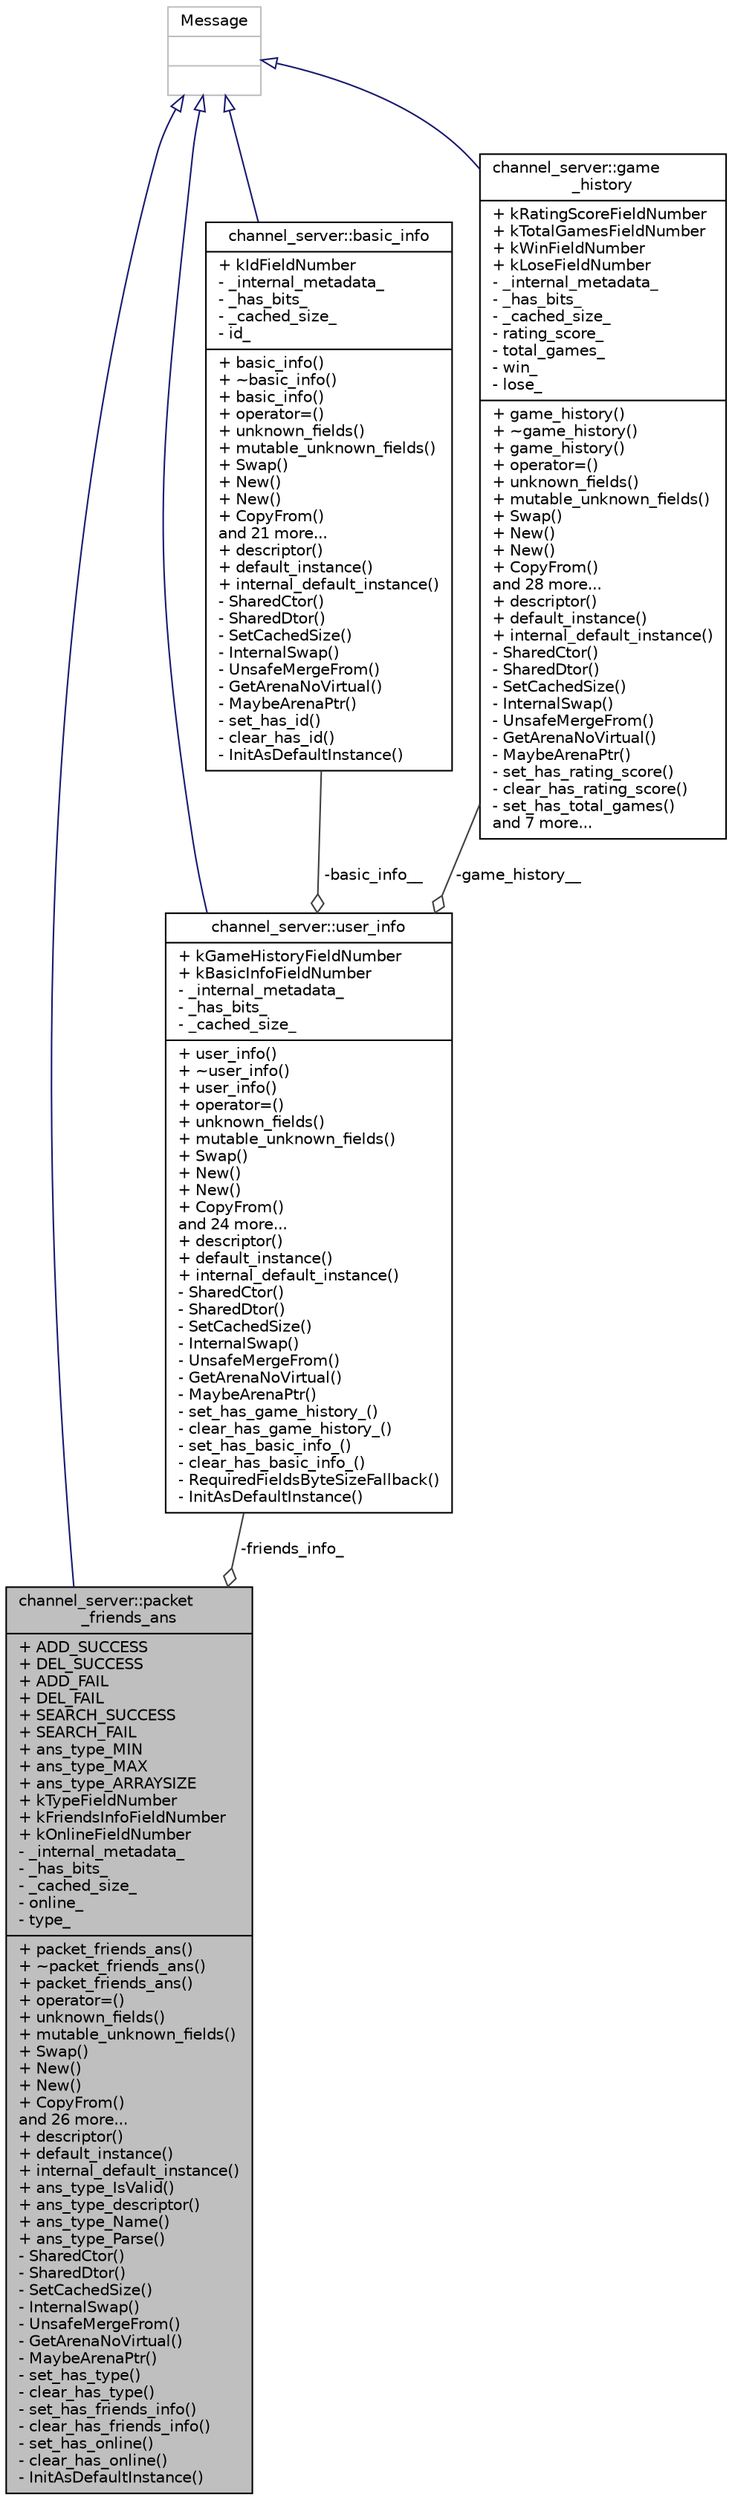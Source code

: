 digraph "channel_server::packet_friends_ans"
{
  edge [fontname="Helvetica",fontsize="10",labelfontname="Helvetica",labelfontsize="10"];
  node [fontname="Helvetica",fontsize="10",shape=record];
  Node2 [label="{channel_server::packet\l_friends_ans\n|+ ADD_SUCCESS\l+ DEL_SUCCESS\l+ ADD_FAIL\l+ DEL_FAIL\l+ SEARCH_SUCCESS\l+ SEARCH_FAIL\l+ ans_type_MIN\l+ ans_type_MAX\l+ ans_type_ARRAYSIZE\l+ kTypeFieldNumber\l+ kFriendsInfoFieldNumber\l+ kOnlineFieldNumber\l- _internal_metadata_\l- _has_bits_\l- _cached_size_\l- online_\l- type_\l|+ packet_friends_ans()\l+ ~packet_friends_ans()\l+ packet_friends_ans()\l+ operator=()\l+ unknown_fields()\l+ mutable_unknown_fields()\l+ Swap()\l+ New()\l+ New()\l+ CopyFrom()\land 26 more...\l+ descriptor()\l+ default_instance()\l+ internal_default_instance()\l+ ans_type_IsValid()\l+ ans_type_descriptor()\l+ ans_type_Name()\l+ ans_type_Parse()\l- SharedCtor()\l- SharedDtor()\l- SetCachedSize()\l- InternalSwap()\l- UnsafeMergeFrom()\l- GetArenaNoVirtual()\l- MaybeArenaPtr()\l- set_has_type()\l- clear_has_type()\l- set_has_friends_info()\l- clear_has_friends_info()\l- set_has_online()\l- clear_has_online()\l- InitAsDefaultInstance()\l}",height=0.2,width=0.4,color="black", fillcolor="grey75", style="filled", fontcolor="black"];
  Node3 -> Node2 [dir="back",color="midnightblue",fontsize="10",style="solid",arrowtail="onormal",fontname="Helvetica"];
  Node3 [label="{Message\n||}",height=0.2,width=0.4,color="grey75", fillcolor="white", style="filled"];
  Node4 -> Node2 [color="grey25",fontsize="10",style="solid",label=" -friends_info_" ,arrowhead="odiamond",fontname="Helvetica"];
  Node4 [label="{channel_server::user_info\n|+ kGameHistoryFieldNumber\l+ kBasicInfoFieldNumber\l- _internal_metadata_\l- _has_bits_\l- _cached_size_\l|+ user_info()\l+ ~user_info()\l+ user_info()\l+ operator=()\l+ unknown_fields()\l+ mutable_unknown_fields()\l+ Swap()\l+ New()\l+ New()\l+ CopyFrom()\land 24 more...\l+ descriptor()\l+ default_instance()\l+ internal_default_instance()\l- SharedCtor()\l- SharedDtor()\l- SetCachedSize()\l- InternalSwap()\l- UnsafeMergeFrom()\l- GetArenaNoVirtual()\l- MaybeArenaPtr()\l- set_has_game_history_()\l- clear_has_game_history_()\l- set_has_basic_info_()\l- clear_has_basic_info_()\l- RequiredFieldsByteSizeFallback()\l- InitAsDefaultInstance()\l}",height=0.2,width=0.4,color="black", fillcolor="white", style="filled",URL="$classchannel__server_1_1user__info.html"];
  Node3 -> Node4 [dir="back",color="midnightblue",fontsize="10",style="solid",arrowtail="onormal",fontname="Helvetica"];
  Node5 -> Node4 [color="grey25",fontsize="10",style="solid",label=" -basic_info__" ,arrowhead="odiamond",fontname="Helvetica"];
  Node5 [label="{channel_server::basic_info\n|+ kIdFieldNumber\l- _internal_metadata_\l- _has_bits_\l- _cached_size_\l- id_\l|+ basic_info()\l+ ~basic_info()\l+ basic_info()\l+ operator=()\l+ unknown_fields()\l+ mutable_unknown_fields()\l+ Swap()\l+ New()\l+ New()\l+ CopyFrom()\land 21 more...\l+ descriptor()\l+ default_instance()\l+ internal_default_instance()\l- SharedCtor()\l- SharedDtor()\l- SetCachedSize()\l- InternalSwap()\l- UnsafeMergeFrom()\l- GetArenaNoVirtual()\l- MaybeArenaPtr()\l- set_has_id()\l- clear_has_id()\l- InitAsDefaultInstance()\l}",height=0.2,width=0.4,color="black", fillcolor="white", style="filled",URL="$classchannel__server_1_1basic__info.html"];
  Node3 -> Node5 [dir="back",color="midnightblue",fontsize="10",style="solid",arrowtail="onormal",fontname="Helvetica"];
  Node6 -> Node4 [color="grey25",fontsize="10",style="solid",label=" -game_history__" ,arrowhead="odiamond",fontname="Helvetica"];
  Node6 [label="{channel_server::game\l_history\n|+ kRatingScoreFieldNumber\l+ kTotalGamesFieldNumber\l+ kWinFieldNumber\l+ kLoseFieldNumber\l- _internal_metadata_\l- _has_bits_\l- _cached_size_\l- rating_score_\l- total_games_\l- win_\l- lose_\l|+ game_history()\l+ ~game_history()\l+ game_history()\l+ operator=()\l+ unknown_fields()\l+ mutable_unknown_fields()\l+ Swap()\l+ New()\l+ New()\l+ CopyFrom()\land 28 more...\l+ descriptor()\l+ default_instance()\l+ internal_default_instance()\l- SharedCtor()\l- SharedDtor()\l- SetCachedSize()\l- InternalSwap()\l- UnsafeMergeFrom()\l- GetArenaNoVirtual()\l- MaybeArenaPtr()\l- set_has_rating_score()\l- clear_has_rating_score()\l- set_has_total_games()\land 7 more...\l}",height=0.2,width=0.4,color="black", fillcolor="white", style="filled",URL="$classchannel__server_1_1game__history.html"];
  Node3 -> Node6 [dir="back",color="midnightblue",fontsize="10",style="solid",arrowtail="onormal",fontname="Helvetica"];
}
